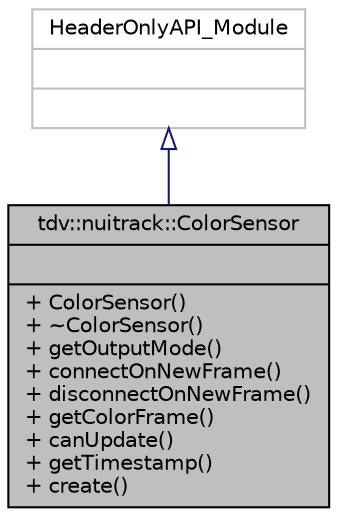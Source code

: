 digraph "tdv::nuitrack::ColorSensor"
{
  edge [fontname="Helvetica",fontsize="10",labelfontname="Helvetica",labelfontsize="10"];
  node [fontname="Helvetica",fontsize="10",shape=record];
  Node1 [label="{tdv::nuitrack::ColorSensor\n||+ ColorSensor()\l+ ~ColorSensor()\l+ getOutputMode()\l+ connectOnNewFrame()\l+ disconnectOnNewFrame()\l+ getColorFrame()\l+ canUpdate()\l+ getTimestamp()\l+ create()\l}",height=0.2,width=0.4,color="black", fillcolor="grey75", style="filled" fontcolor="black"];
  Node2 -> Node1 [dir="back",color="midnightblue",fontsize="10",style="solid",arrowtail="onormal",fontname="Helvetica"];
  Node2 [label="{HeaderOnlyAPI_Module\n||}",height=0.2,width=0.4,color="grey75", fillcolor="white", style="filled"];
}
